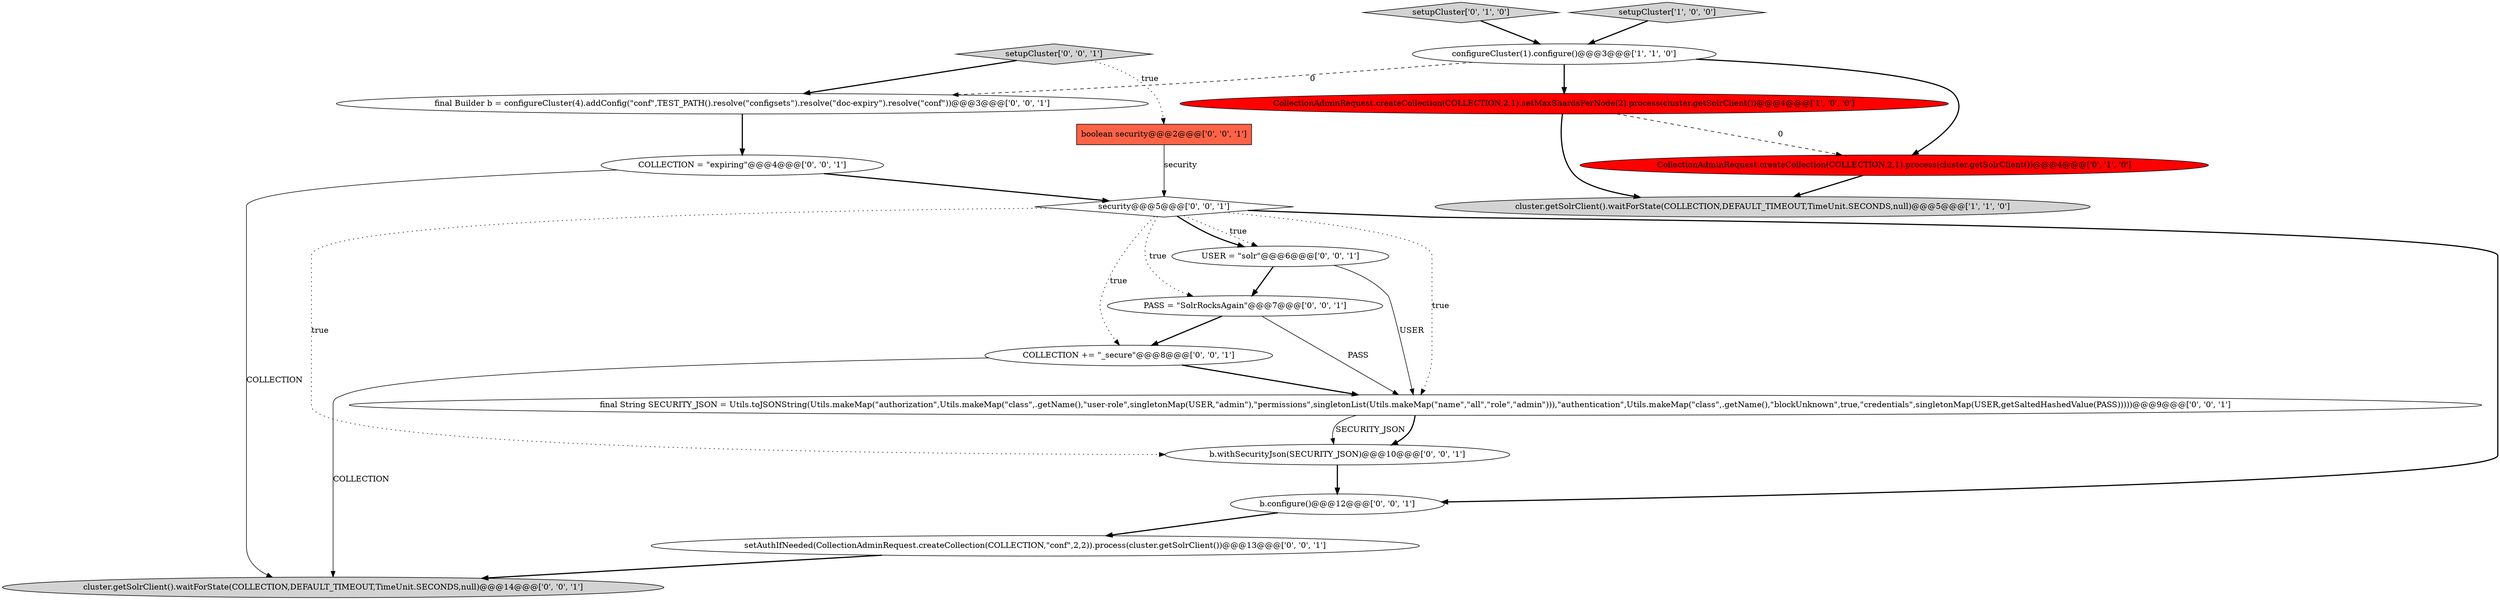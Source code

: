 digraph {
16 [style = filled, label = "COLLECTION = \"expiring\"@@@4@@@['0', '0', '1']", fillcolor = white, shape = ellipse image = "AAA0AAABBB3BBB"];
2 [style = filled, label = "cluster.getSolrClient().waitForState(COLLECTION,DEFAULT_TIMEOUT,TimeUnit.SECONDS,null)@@@5@@@['1', '1', '0']", fillcolor = lightgray, shape = ellipse image = "AAA0AAABBB1BBB"];
4 [style = filled, label = "CollectionAdminRequest.createCollection(COLLECTION,2,1).process(cluster.getSolrClient())@@@4@@@['0', '1', '0']", fillcolor = red, shape = ellipse image = "AAA1AAABBB2BBB"];
7 [style = filled, label = "final String SECURITY_JSON = Utils.toJSONString(Utils.makeMap(\"authorization\",Utils.makeMap(\"class\",.getName(),\"user-role\",singletonMap(USER,\"admin\"),\"permissions\",singletonList(Utils.makeMap(\"name\",\"all\",\"role\",\"admin\"))),\"authentication\",Utils.makeMap(\"class\",.getName(),\"blockUnknown\",true,\"credentials\",singletonMap(USER,getSaltedHashedValue(PASS)))))@@@9@@@['0', '0', '1']", fillcolor = white, shape = ellipse image = "AAA0AAABBB3BBB"];
1 [style = filled, label = "CollectionAdminRequest.createCollection(COLLECTION,2,1).setMaxShardsPerNode(2).process(cluster.getSolrClient())@@@4@@@['1', '0', '0']", fillcolor = red, shape = ellipse image = "AAA1AAABBB1BBB"];
8 [style = filled, label = "COLLECTION += \"_secure\"@@@8@@@['0', '0', '1']", fillcolor = white, shape = ellipse image = "AAA0AAABBB3BBB"];
5 [style = filled, label = "setupCluster['0', '1', '0']", fillcolor = lightgray, shape = diamond image = "AAA0AAABBB2BBB"];
9 [style = filled, label = "setAuthIfNeeded(CollectionAdminRequest.createCollection(COLLECTION,\"conf\",2,2)).process(cluster.getSolrClient())@@@13@@@['0', '0', '1']", fillcolor = white, shape = ellipse image = "AAA0AAABBB3BBB"];
10 [style = filled, label = "cluster.getSolrClient().waitForState(COLLECTION,DEFAULT_TIMEOUT,TimeUnit.SECONDS,null)@@@14@@@['0', '0', '1']", fillcolor = lightgray, shape = ellipse image = "AAA0AAABBB3BBB"];
18 [style = filled, label = "PASS = \"SolrRocksAgain\"@@@7@@@['0', '0', '1']", fillcolor = white, shape = ellipse image = "AAA0AAABBB3BBB"];
13 [style = filled, label = "b.configure()@@@12@@@['0', '0', '1']", fillcolor = white, shape = ellipse image = "AAA0AAABBB3BBB"];
11 [style = filled, label = "boolean security@@@2@@@['0', '0', '1']", fillcolor = tomato, shape = box image = "AAA0AAABBB3BBB"];
17 [style = filled, label = "security@@@5@@@['0', '0', '1']", fillcolor = white, shape = diamond image = "AAA0AAABBB3BBB"];
3 [style = filled, label = "configureCluster(1).configure()@@@3@@@['1', '1', '0']", fillcolor = white, shape = ellipse image = "AAA0AAABBB1BBB"];
12 [style = filled, label = "b.withSecurityJson(SECURITY_JSON)@@@10@@@['0', '0', '1']", fillcolor = white, shape = ellipse image = "AAA0AAABBB3BBB"];
6 [style = filled, label = "setupCluster['0', '0', '1']", fillcolor = lightgray, shape = diamond image = "AAA0AAABBB3BBB"];
15 [style = filled, label = "final Builder b = configureCluster(4).addConfig(\"conf\",TEST_PATH().resolve(\"configsets\").resolve(\"doc-expiry\").resolve(\"conf\"))@@@3@@@['0', '0', '1']", fillcolor = white, shape = ellipse image = "AAA0AAABBB3BBB"];
0 [style = filled, label = "setupCluster['1', '0', '0']", fillcolor = lightgray, shape = diamond image = "AAA0AAABBB1BBB"];
14 [style = filled, label = "USER = \"solr\"@@@6@@@['0', '0', '1']", fillcolor = white, shape = ellipse image = "AAA0AAABBB3BBB"];
0->3 [style = bold, label=""];
5->3 [style = bold, label=""];
3->1 [style = bold, label=""];
17->18 [style = dotted, label="true"];
7->12 [style = bold, label=""];
18->7 [style = solid, label="PASS"];
1->4 [style = dashed, label="0"];
17->14 [style = dotted, label="true"];
4->2 [style = bold, label=""];
16->17 [style = bold, label=""];
9->10 [style = bold, label=""];
15->16 [style = bold, label=""];
3->4 [style = bold, label=""];
6->15 [style = bold, label=""];
8->7 [style = bold, label=""];
12->13 [style = bold, label=""];
17->8 [style = dotted, label="true"];
17->12 [style = dotted, label="true"];
17->14 [style = bold, label=""];
11->17 [style = solid, label="security"];
8->10 [style = solid, label="COLLECTION"];
3->15 [style = dashed, label="0"];
14->18 [style = bold, label=""];
17->7 [style = dotted, label="true"];
1->2 [style = bold, label=""];
17->13 [style = bold, label=""];
18->8 [style = bold, label=""];
13->9 [style = bold, label=""];
6->11 [style = dotted, label="true"];
14->7 [style = solid, label="USER"];
7->12 [style = solid, label="SECURITY_JSON"];
16->10 [style = solid, label="COLLECTION"];
}
